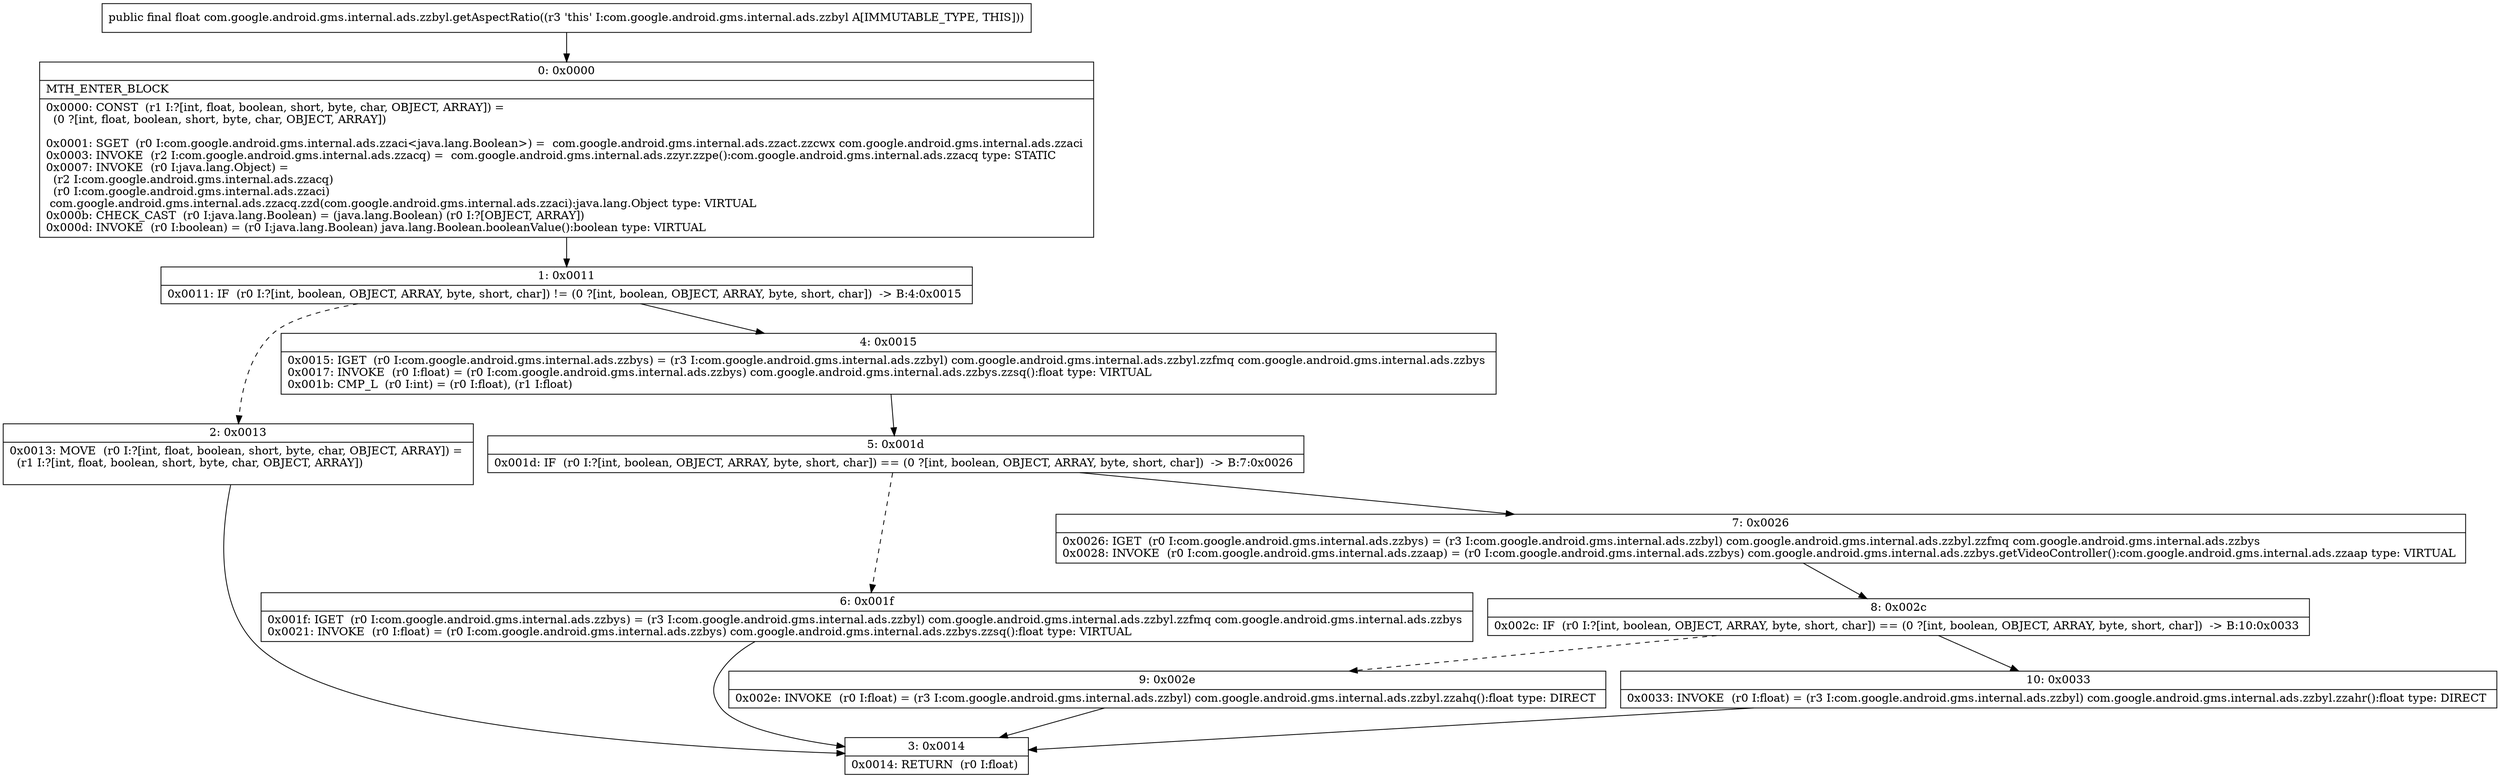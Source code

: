 digraph "CFG forcom.google.android.gms.internal.ads.zzbyl.getAspectRatio()F" {
Node_0 [shape=record,label="{0\:\ 0x0000|MTH_ENTER_BLOCK\l|0x0000: CONST  (r1 I:?[int, float, boolean, short, byte, char, OBJECT, ARRAY]) = \l  (0 ?[int, float, boolean, short, byte, char, OBJECT, ARRAY])\l \l0x0001: SGET  (r0 I:com.google.android.gms.internal.ads.zzaci\<java.lang.Boolean\>) =  com.google.android.gms.internal.ads.zzact.zzcwx com.google.android.gms.internal.ads.zzaci \l0x0003: INVOKE  (r2 I:com.google.android.gms.internal.ads.zzacq) =  com.google.android.gms.internal.ads.zzyr.zzpe():com.google.android.gms.internal.ads.zzacq type: STATIC \l0x0007: INVOKE  (r0 I:java.lang.Object) = \l  (r2 I:com.google.android.gms.internal.ads.zzacq)\l  (r0 I:com.google.android.gms.internal.ads.zzaci)\l com.google.android.gms.internal.ads.zzacq.zzd(com.google.android.gms.internal.ads.zzaci):java.lang.Object type: VIRTUAL \l0x000b: CHECK_CAST  (r0 I:java.lang.Boolean) = (java.lang.Boolean) (r0 I:?[OBJECT, ARRAY]) \l0x000d: INVOKE  (r0 I:boolean) = (r0 I:java.lang.Boolean) java.lang.Boolean.booleanValue():boolean type: VIRTUAL \l}"];
Node_1 [shape=record,label="{1\:\ 0x0011|0x0011: IF  (r0 I:?[int, boolean, OBJECT, ARRAY, byte, short, char]) != (0 ?[int, boolean, OBJECT, ARRAY, byte, short, char])  \-\> B:4:0x0015 \l}"];
Node_2 [shape=record,label="{2\:\ 0x0013|0x0013: MOVE  (r0 I:?[int, float, boolean, short, byte, char, OBJECT, ARRAY]) = \l  (r1 I:?[int, float, boolean, short, byte, char, OBJECT, ARRAY])\l \l}"];
Node_3 [shape=record,label="{3\:\ 0x0014|0x0014: RETURN  (r0 I:float) \l}"];
Node_4 [shape=record,label="{4\:\ 0x0015|0x0015: IGET  (r0 I:com.google.android.gms.internal.ads.zzbys) = (r3 I:com.google.android.gms.internal.ads.zzbyl) com.google.android.gms.internal.ads.zzbyl.zzfmq com.google.android.gms.internal.ads.zzbys \l0x0017: INVOKE  (r0 I:float) = (r0 I:com.google.android.gms.internal.ads.zzbys) com.google.android.gms.internal.ads.zzbys.zzsq():float type: VIRTUAL \l0x001b: CMP_L  (r0 I:int) = (r0 I:float), (r1 I:float) \l}"];
Node_5 [shape=record,label="{5\:\ 0x001d|0x001d: IF  (r0 I:?[int, boolean, OBJECT, ARRAY, byte, short, char]) == (0 ?[int, boolean, OBJECT, ARRAY, byte, short, char])  \-\> B:7:0x0026 \l}"];
Node_6 [shape=record,label="{6\:\ 0x001f|0x001f: IGET  (r0 I:com.google.android.gms.internal.ads.zzbys) = (r3 I:com.google.android.gms.internal.ads.zzbyl) com.google.android.gms.internal.ads.zzbyl.zzfmq com.google.android.gms.internal.ads.zzbys \l0x0021: INVOKE  (r0 I:float) = (r0 I:com.google.android.gms.internal.ads.zzbys) com.google.android.gms.internal.ads.zzbys.zzsq():float type: VIRTUAL \l}"];
Node_7 [shape=record,label="{7\:\ 0x0026|0x0026: IGET  (r0 I:com.google.android.gms.internal.ads.zzbys) = (r3 I:com.google.android.gms.internal.ads.zzbyl) com.google.android.gms.internal.ads.zzbyl.zzfmq com.google.android.gms.internal.ads.zzbys \l0x0028: INVOKE  (r0 I:com.google.android.gms.internal.ads.zzaap) = (r0 I:com.google.android.gms.internal.ads.zzbys) com.google.android.gms.internal.ads.zzbys.getVideoController():com.google.android.gms.internal.ads.zzaap type: VIRTUAL \l}"];
Node_8 [shape=record,label="{8\:\ 0x002c|0x002c: IF  (r0 I:?[int, boolean, OBJECT, ARRAY, byte, short, char]) == (0 ?[int, boolean, OBJECT, ARRAY, byte, short, char])  \-\> B:10:0x0033 \l}"];
Node_9 [shape=record,label="{9\:\ 0x002e|0x002e: INVOKE  (r0 I:float) = (r3 I:com.google.android.gms.internal.ads.zzbyl) com.google.android.gms.internal.ads.zzbyl.zzahq():float type: DIRECT \l}"];
Node_10 [shape=record,label="{10\:\ 0x0033|0x0033: INVOKE  (r0 I:float) = (r3 I:com.google.android.gms.internal.ads.zzbyl) com.google.android.gms.internal.ads.zzbyl.zzahr():float type: DIRECT \l}"];
MethodNode[shape=record,label="{public final float com.google.android.gms.internal.ads.zzbyl.getAspectRatio((r3 'this' I:com.google.android.gms.internal.ads.zzbyl A[IMMUTABLE_TYPE, THIS])) }"];
MethodNode -> Node_0;
Node_0 -> Node_1;
Node_1 -> Node_2[style=dashed];
Node_1 -> Node_4;
Node_2 -> Node_3;
Node_4 -> Node_5;
Node_5 -> Node_6[style=dashed];
Node_5 -> Node_7;
Node_6 -> Node_3;
Node_7 -> Node_8;
Node_8 -> Node_9[style=dashed];
Node_8 -> Node_10;
Node_9 -> Node_3;
Node_10 -> Node_3;
}

